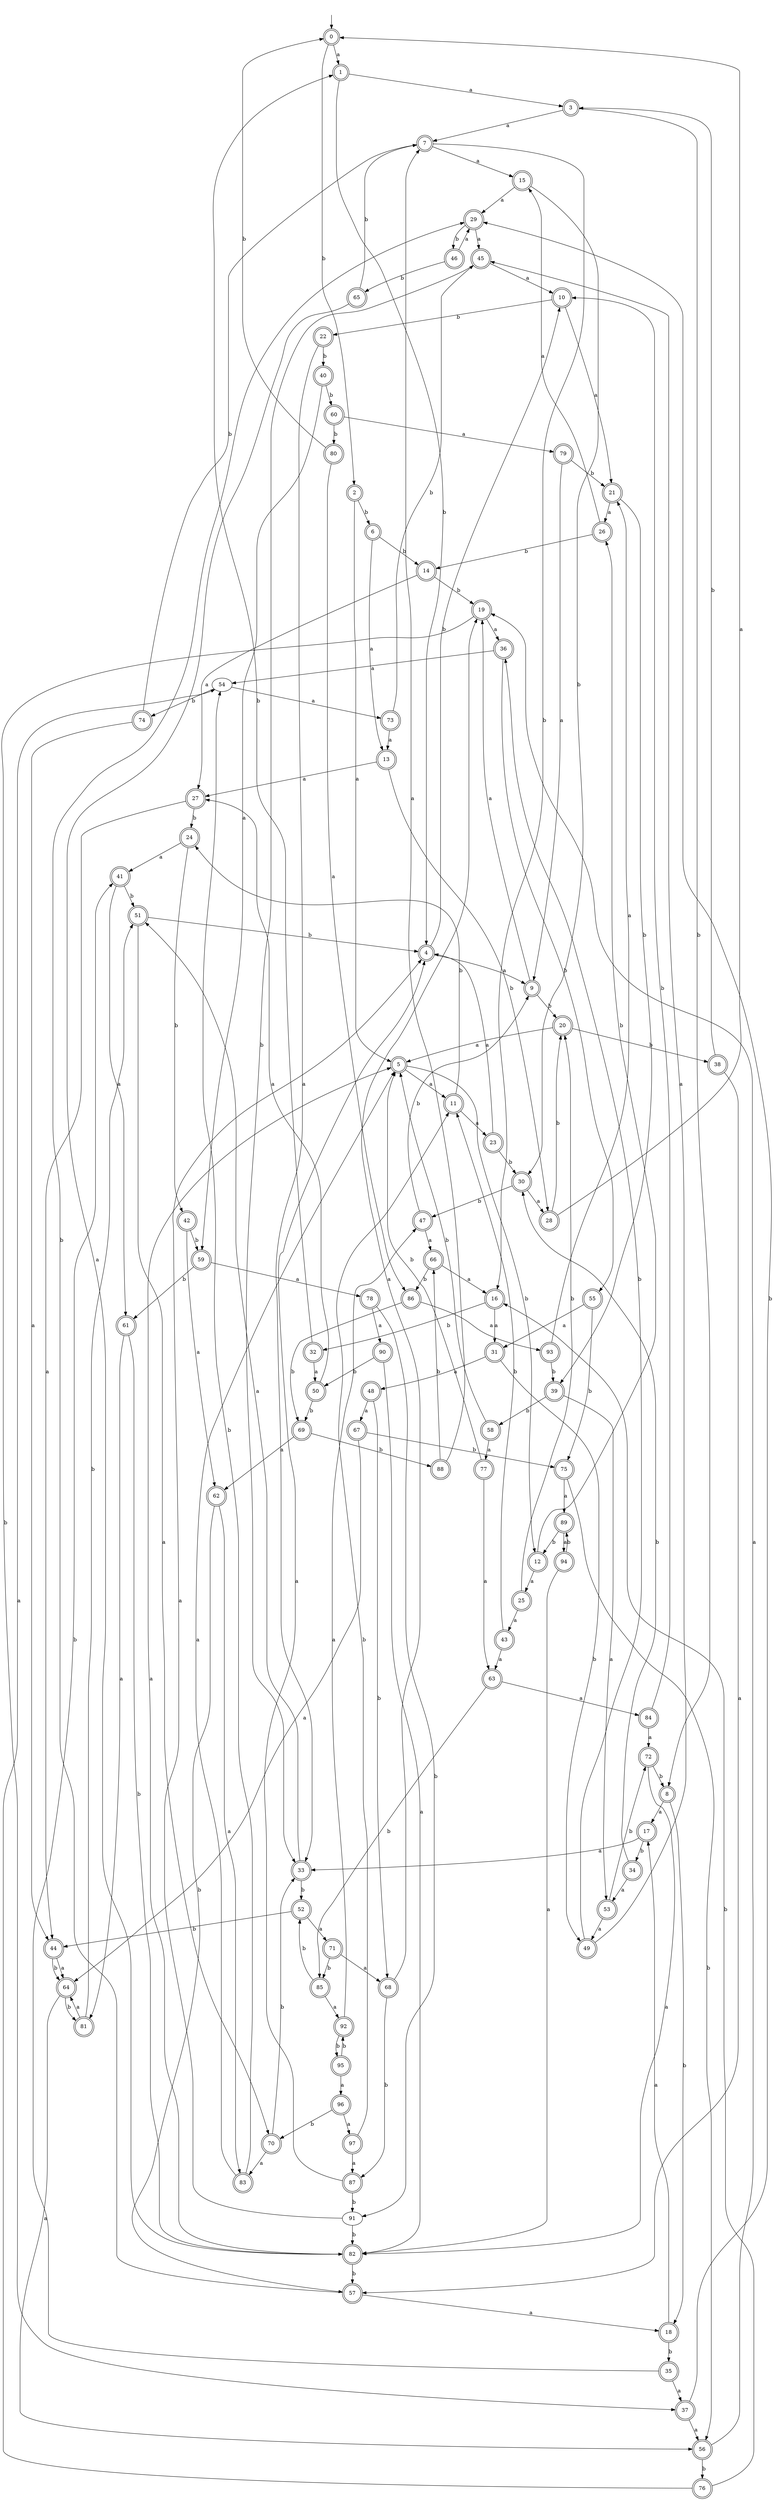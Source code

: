 digraph RandomDFA {
  __start0 [label="", shape=none];
  __start0 -> 0 [label=""];
  0 [shape=circle] [shape=doublecircle]
  0 -> 1 [label="a"]
  0 -> 2 [label="b"]
  1 [shape=doublecircle]
  1 -> 3 [label="a"]
  1 -> 4 [label="b"]
  2 [shape=doublecircle]
  2 -> 5 [label="a"]
  2 -> 6 [label="b"]
  3 [shape=doublecircle]
  3 -> 7 [label="a"]
  3 -> 8 [label="b"]
  4 [shape=doublecircle]
  4 -> 9 [label="a"]
  4 -> 10 [label="b"]
  5 [shape=doublecircle]
  5 -> 11 [label="a"]
  5 -> 12 [label="b"]
  6 [shape=doublecircle]
  6 -> 13 [label="a"]
  6 -> 14 [label="b"]
  7 [shape=doublecircle]
  7 -> 15 [label="a"]
  7 -> 16 [label="b"]
  8 [shape=doublecircle]
  8 -> 17 [label="a"]
  8 -> 18 [label="b"]
  9 [shape=doublecircle]
  9 -> 19 [label="a"]
  9 -> 20 [label="b"]
  10 [shape=doublecircle]
  10 -> 21 [label="a"]
  10 -> 22 [label="b"]
  11 [shape=doublecircle]
  11 -> 23 [label="a"]
  11 -> 24 [label="b"]
  12 [shape=doublecircle]
  12 -> 25 [label="a"]
  12 -> 26 [label="b"]
  13 [shape=doublecircle]
  13 -> 27 [label="a"]
  13 -> 28 [label="b"]
  14 [shape=doublecircle]
  14 -> 27 [label="a"]
  14 -> 19 [label="b"]
  15 [shape=doublecircle]
  15 -> 29 [label="a"]
  15 -> 30 [label="b"]
  16 [shape=doublecircle]
  16 -> 31 [label="a"]
  16 -> 32 [label="b"]
  17 [shape=doublecircle]
  17 -> 33 [label="a"]
  17 -> 34 [label="b"]
  18 [shape=doublecircle]
  18 -> 17 [label="a"]
  18 -> 35 [label="b"]
  19 [shape=doublecircle]
  19 -> 36 [label="a"]
  19 -> 37 [label="b"]
  20 [shape=doublecircle]
  20 -> 5 [label="a"]
  20 -> 38 [label="b"]
  21 [shape=doublecircle]
  21 -> 26 [label="a"]
  21 -> 39 [label="b"]
  22 [shape=doublecircle]
  22 -> 33 [label="a"]
  22 -> 40 [label="b"]
  23 [shape=doublecircle]
  23 -> 4 [label="a"]
  23 -> 30 [label="b"]
  24 [shape=doublecircle]
  24 -> 41 [label="a"]
  24 -> 42 [label="b"]
  25 [shape=doublecircle]
  25 -> 43 [label="a"]
  25 -> 20 [label="b"]
  26 [shape=doublecircle]
  26 -> 15 [label="a"]
  26 -> 14 [label="b"]
  27 [shape=doublecircle]
  27 -> 44 [label="a"]
  27 -> 24 [label="b"]
  28 [shape=doublecircle]
  28 -> 0 [label="a"]
  28 -> 20 [label="b"]
  29 [shape=doublecircle]
  29 -> 45 [label="a"]
  29 -> 46 [label="b"]
  30 [shape=doublecircle]
  30 -> 28 [label="a"]
  30 -> 47 [label="b"]
  31 [shape=doublecircle]
  31 -> 48 [label="a"]
  31 -> 49 [label="b"]
  32 [shape=doublecircle]
  32 -> 50 [label="a"]
  32 -> 1 [label="b"]
  33 [shape=doublecircle]
  33 -> 51 [label="a"]
  33 -> 52 [label="b"]
  34 [shape=doublecircle]
  34 -> 53 [label="a"]
  34 -> 30 [label="b"]
  35 [shape=doublecircle]
  35 -> 37 [label="a"]
  35 -> 41 [label="b"]
  36 [shape=doublecircle]
  36 -> 54 [label="a"]
  36 -> 55 [label="b"]
  37 [shape=doublecircle]
  37 -> 56 [label="a"]
  37 -> 29 [label="b"]
  38 [shape=doublecircle]
  38 -> 57 [label="a"]
  38 -> 3 [label="b"]
  39 [shape=doublecircle]
  39 -> 53 [label="a"]
  39 -> 58 [label="b"]
  40 [shape=doublecircle]
  40 -> 59 [label="a"]
  40 -> 60 [label="b"]
  41 [shape=doublecircle]
  41 -> 61 [label="a"]
  41 -> 51 [label="b"]
  42 [shape=doublecircle]
  42 -> 62 [label="a"]
  42 -> 59 [label="b"]
  43 [shape=doublecircle]
  43 -> 63 [label="a"]
  43 -> 11 [label="b"]
  44 [shape=doublecircle]
  44 -> 64 [label="a"]
  44 -> 64 [label="b"]
  45 [shape=doublecircle]
  45 -> 10 [label="a"]
  45 -> 33 [label="b"]
  46 [shape=doublecircle]
  46 -> 29 [label="a"]
  46 -> 65 [label="b"]
  47 [shape=doublecircle]
  47 -> 66 [label="a"]
  47 -> 9 [label="b"]
  48 [shape=doublecircle]
  48 -> 67 [label="a"]
  48 -> 68 [label="b"]
  49 [shape=doublecircle]
  49 -> 45 [label="a"]
  49 -> 36 [label="b"]
  50 [shape=doublecircle]
  50 -> 27 [label="a"]
  50 -> 69 [label="b"]
  51 [shape=doublecircle]
  51 -> 70 [label="a"]
  51 -> 4 [label="b"]
  52 [shape=doublecircle]
  52 -> 71 [label="a"]
  52 -> 44 [label="b"]
  53 [shape=doublecircle]
  53 -> 49 [label="a"]
  53 -> 72 [label="b"]
  54
  54 -> 73 [label="a"]
  54 -> 74 [label="b"]
  55 [shape=doublecircle]
  55 -> 31 [label="a"]
  55 -> 75 [label="b"]
  56 [shape=doublecircle]
  56 -> 19 [label="a"]
  56 -> 76 [label="b"]
  57 [shape=doublecircle]
  57 -> 18 [label="a"]
  57 -> 29 [label="b"]
  58 [shape=doublecircle]
  58 -> 77 [label="a"]
  58 -> 5 [label="b"]
  59 [shape=doublecircle]
  59 -> 78 [label="a"]
  59 -> 61 [label="b"]
  60 [shape=doublecircle]
  60 -> 79 [label="a"]
  60 -> 80 [label="b"]
  61 [shape=doublecircle]
  61 -> 81 [label="a"]
  61 -> 82 [label="b"]
  62 [shape=doublecircle]
  62 -> 83 [label="a"]
  62 -> 57 [label="b"]
  63 [shape=doublecircle]
  63 -> 84 [label="a"]
  63 -> 85 [label="b"]
  64 [shape=doublecircle]
  64 -> 56 [label="a"]
  64 -> 81 [label="b"]
  65 [shape=doublecircle]
  65 -> 82 [label="a"]
  65 -> 7 [label="b"]
  66 [shape=doublecircle]
  66 -> 16 [label="a"]
  66 -> 86 [label="b"]
  67 [shape=doublecircle]
  67 -> 64 [label="a"]
  67 -> 75 [label="b"]
  68 [shape=doublecircle]
  68 -> 19 [label="a"]
  68 -> 87 [label="b"]
  69 [shape=doublecircle]
  69 -> 62 [label="a"]
  69 -> 88 [label="b"]
  70 [shape=doublecircle]
  70 -> 83 [label="a"]
  70 -> 33 [label="b"]
  71 [shape=doublecircle]
  71 -> 68 [label="a"]
  71 -> 85 [label="b"]
  72 [shape=doublecircle]
  72 -> 82 [label="a"]
  72 -> 8 [label="b"]
  73 [shape=doublecircle]
  73 -> 13 [label="a"]
  73 -> 45 [label="b"]
  74 [shape=doublecircle]
  74 -> 44 [label="a"]
  74 -> 7 [label="b"]
  75 [shape=doublecircle]
  75 -> 89 [label="a"]
  75 -> 56 [label="b"]
  76 [shape=doublecircle]
  76 -> 54 [label="a"]
  76 -> 16 [label="b"]
  77 [shape=doublecircle]
  77 -> 63 [label="a"]
  77 -> 5 [label="b"]
  78 [shape=doublecircle]
  78 -> 90 [label="a"]
  78 -> 91 [label="b"]
  79 [shape=doublecircle]
  79 -> 9 [label="a"]
  79 -> 21 [label="b"]
  80 [shape=doublecircle]
  80 -> 86 [label="a"]
  80 -> 0 [label="b"]
  81 [shape=doublecircle]
  81 -> 64 [label="a"]
  81 -> 51 [label="b"]
  82 [shape=doublecircle]
  82 -> 5 [label="a"]
  82 -> 57 [label="b"]
  83 [shape=doublecircle]
  83 -> 5 [label="a"]
  83 -> 54 [label="b"]
  84 [shape=doublecircle]
  84 -> 72 [label="a"]
  84 -> 10 [label="b"]
  85 [shape=doublecircle]
  85 -> 92 [label="a"]
  85 -> 52 [label="b"]
  86 [shape=doublecircle]
  86 -> 93 [label="a"]
  86 -> 69 [label="b"]
  87 [shape=doublecircle]
  87 -> 4 [label="a"]
  87 -> 91 [label="b"]
  88 [shape=doublecircle]
  88 -> 7 [label="a"]
  88 -> 66 [label="b"]
  89 [shape=doublecircle]
  89 -> 94 [label="a"]
  89 -> 12 [label="b"]
  90 [shape=doublecircle]
  90 -> 82 [label="a"]
  90 -> 50 [label="b"]
  91
  91 -> 4 [label="a"]
  91 -> 82 [label="b"]
  92 [shape=doublecircle]
  92 -> 47 [label="a"]
  92 -> 95 [label="b"]
  93 [shape=doublecircle]
  93 -> 21 [label="a"]
  93 -> 39 [label="b"]
  94 [shape=doublecircle]
  94 -> 82 [label="a"]
  94 -> 89 [label="b"]
  95 [shape=doublecircle]
  95 -> 96 [label="a"]
  95 -> 92 [label="b"]
  96 [shape=doublecircle]
  96 -> 97 [label="a"]
  96 -> 70 [label="b"]
  97 [shape=doublecircle]
  97 -> 87 [label="a"]
  97 -> 11 [label="b"]
}
